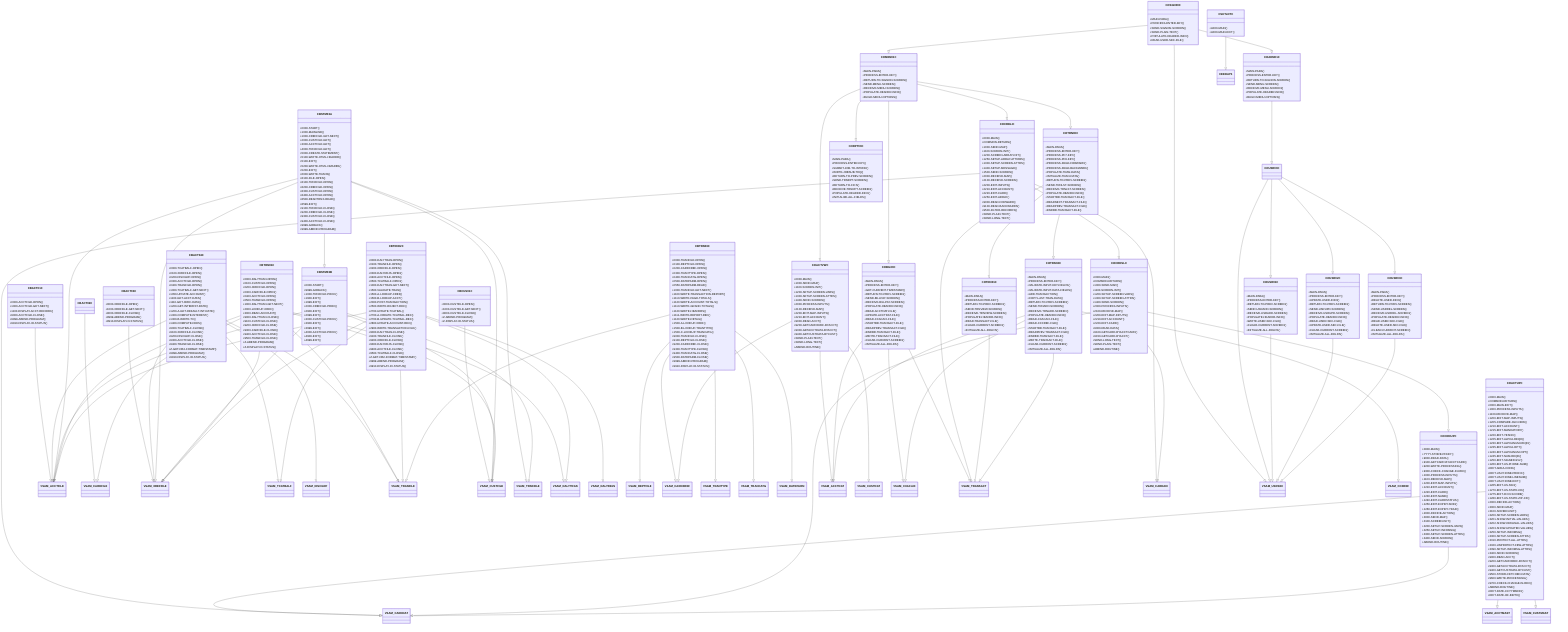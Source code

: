 classDiagram
    COSGN00C --|> COMEN01C
    COSGN00C --|> COADM01C
    COMEN01C --|> COACTVWC
    COMEN01C --|> COCRDLIC
    COMEN01C --|> COTRN00C
    COMEN01C --|> COBIL00C
    COMEN01C --|> CORPT00C
    COADM01C --|> COUSR00C
    COCRDLIC --|> COCRDSLC
    COCRDSLC --|> COCRDUPC
    COTRN00C --|> COTRN01C
    COTRN00C --|> COTRN02C
    COUSR00C --|> COUSR01C
    COUSR00C --|> COUSR02C
    COUSR00C --|> COUSR03C
    CBSTM03A --|> CBSTM03B
    CBACT01C --|> VSAM_ACCTFILE
    CBACT02C --|> VSAM_CARDFILE
    CBACT03C --|> VSAM_XREFFILE
    CBACT04C --|> VSAM_TCATBALF
    CBACT04C --|> VSAM_XREFFILE
    CBACT04C --|> VSAM_DISCGRP
    CBACT04C --|> VSAM_ACCTFILE
    CBACT04C --|> VSAM_TRANFILE
    CBCUS01C --|> VSAM_CUSTFILE
    CBSTM03A --|> VSAM_XREFFILE
    CBSTM03A --|> VSAM_CUSTFILE
    CBSTM03A --|> VSAM_ACCTFILE
    CBSTM03A --|> VSAM_TRNXFILE
    CBSTM03B --|> VSAM_TRNXFILE
    CBSTM03B --|> VSAM_XREFFILE
    CBSTM03B --|> VSAM_CUSTFILE
    CBSTM03B --|> VSAM_ACCTFILE
    CBTRN01C --|> VSAM_DALYTRAN
    CBTRN01C --|> VSAM_CUSTFILE
    CBTRN01C --|> VSAM_XREFFILE
    CBTRN01C --|> VSAM_CARDFILE
    CBTRN01C --|> VSAM_ACCTFILE
    CBTRN01C --|> VSAM_TRANFILE
    CBTRN02C --|> VSAM_DALYTRAN
    CBTRN02C --|> VSAM_TRANFILE
    CBTRN02C --|> VSAM_XREFFILE
    CBTRN02C --|> VSAM_DALYREJS
    CBTRN02C --|> VSAM_ACCTFILE
    CBTRN02C --|> VSAM_TCATBALF
    CBTRN03C --|> VSAM_TRANFILE
    CBTRN03C --|> VSAM_REPTFILE
    CBTRN03C --|> VSAM_CARDXREF
    CBTRN03C --|> VSAM_TRANTYPE
    CBTRN03C --|> VSAM_TRANCATG
    CBTRN03C --|> VSAM_DATEPARM
    COACTUPC --|> VSAM_ACCTMAST
    COACTUPC --|> VSAM_CUSTMAST
    COACTUPC --|> VSAM_CARDDAT
    COACTVWC --|> VSAM_CARDXREF
    COACTVWC --|> VSAM_ACCTDAT
    COACTVWC --|> VSAM_CUSTDAT
    COBIL00C --|> VSAM_ACCTDAT
    COBIL00C --|> VSAM_CXACAIX
    COBIL00C --|> VSAM_TRANSACT
    COCRDLIC --|> VSAM_CARDDAT
    COCRDLIC --|> VSAM_CARDAIX
    COCRDSLC --|> VSAM_CARDDAT
    COCRDSLC --|> VSAM_CARDAIX
    COCRDUPC --|> VSAM_CARDDAT
    COSGN00C --|> VSAM_USRSEC
    COTRN00C --|> VSAM_TRANSACT
    COTRN01C --|> VSAM_TRANSACT
    COTRN02C --|> VSAM_TRANSACT
    COTRN02C --|> VSAM_ACCTDAT
    COTRN02C --|> VSAM_CCXREF
    COTRN02C --|> VSAM_CXACAIX
    COUSR00C --|> VSAM_USRSEC
    COUSR01C --|> VSAM_USRSEC
    COUSR02C --|> VSAM_USRSEC
    COUSR03C --|> VSAM_USRSEC
    CSUTLDTC --|> CEEDAYS
    class CBACT01C["CBACT01C"]{
      +0000-ACCTFILE-OPEN()
      +1000-ACCTFILE-GET-NEXT()
      +1100-DISPLAY-ACCT-RECORD()
      +9000-ACCTFILE-CLOSE()
      +9999-ABEND-PROGRAM()
      +9910-DISPLAY-IO-STATUS()
    }
    class CBACT02C["CBACT02C"]{
    }
    class CBACT03C["CBACT03C"]{
      +0000-XREFFILE-OPEN()
      +1000-XREFFILE-GET-NEXT()
      +9000-XREFFILE-CLOSE()
      +9999-ABEND-PROGRAM()
      +9910-DISPLAY-IO-STATUS()
    }
    class CBACT04C["CBACT04C"]{
      +0000-TCATBALF-OPEN()
      +0100-XREFFILE-OPEN()
      +0200-DISCGRP-OPEN()
      +0300-ACCTFILE-OPEN()
      +0400-TRANFILE-OPEN()
      +1000-TCATBALF-GET-NEXT()
      +1050-UPDATE-ACCOUNT()
      +1100-GET-ACCT-DATA()
      +1110-GET-XREF-DATA()
      +1200-GET-INTEREST-RATE()
      +1200-A-GET-DEFAULT-INT-RATE()
      +1300-COMPUTE-INTEREST()
      +1300-B-WRITE-TX()
      +1400-COMPUTE-FEES()
      +9000-TCATBALF-CLOSE()
      +9100-XREFFILE-CLOSE()
      +9200-DISCGRP-CLOSE()
      +9300-ACCTFILE-CLOSE()
      +9400-TRANFILE-CLOSE()
      +Z-GET-DB2-FORMAT-TIMESTAMP()
      +9999-ABEND-PROGRAM()
      +9910-DISPLAY-IO-STATUS()
    }
    class CBCUS01C["CBCUS01C"]{
      +0000-CUSTFILE-OPEN()
      +1000-CUSTFILE-GET-NEXT()
      +9000-CUSTFILE-CLOSE()
      +Z-ABEND-PROGRAM()
      +Z-DISPLAY-IO-STATUS()
    }
    class CBSTM03A["CBSTM03A"]{
      +0000-START()
      +1000-MAINLINE()
      +1000-XREFFILE-GET-NEXT()
      +2000-CUSTFILE-GET()
      +3000-ACCTFILE-GET()
      +4000-TRNXFILE-GET()
      +5000-CREATE-STATEMENT()
      +5100-WRITE-HTML-HEADER()
      +5100-EXIT()
      +5200-WRITE-HTML-NMADBS()
      +5200-EXIT()
      +6000-WRITE-TRANS()
      +8100-FILE-OPEN()
      +8100-TRNXFILE-OPEN()
      +8200-XREFFILE-OPEN()
      +8300-CUSTFILE-OPEN()
      +8400-ACCTFILE-OPEN()
      +8500-READTRNX-READ()
      +8599-EXIT()
      +9100-TRNXFILE-CLOSE()
      +9200-XREFFILE-CLOSE()
      +9300-CUSTFILE-CLOSE()
      +9400-ACCTFILE-CLOSE()
      +9999-GOBACK()
      +9999-ABEND-PROGRAM()
    }
    class CBSTM03B["CBSTM03B"]{
      +0000-START()
      +9999-GOBACK()
      +1000-TRNXFILE-PROC()
      +1900-EXIT()
      +1999-EXIT()
      +2000-XREFFILE-PROC()
      +2900-EXIT()
      +2999-EXIT()
      +3000-CUSTFILE-PROC()
      +3900-EXIT()
      +3999-EXIT()
      +4000-ACCTFILE-PROC()
      +4900-EXIT()
      +4999-EXIT()
    }
    class CBTRN01C["CBTRN01C"]{
      +0000-DALYTRAN-OPEN()
      +0100-CUSTFILE-OPEN()
      +0200-XREFFILE-OPEN()
      +0300-CARDFILE-OPEN()
      +0400-ACCTFILE-OPEN()
      +0500-TRANFILE-OPEN()
      +1000-DALYTRAN-GET-NEXT()
      +2000-LOOKUP-XREF()
      +3000-READ-ACCOUNT()
      +9000-DALYTRAN-CLOSE()
      +9100-CUSTFILE-CLOSE()
      +9200-XREFFILE-CLOSE()
      +9300-CARDFILE-CLOSE()
      +9400-ACCTFILE-CLOSE()
      +9500-TRANFILE-CLOSE()
      +Z-ABEND-PROGRAM()
      +Z-DISPLAY-IO-STATUS()
    }
    class CBTRN02C["CBTRN02C"]{
      +0000-DALYTRAN-OPEN()
      +0100-TRANFILE-OPEN()
      +0200-XREFFILE-OPEN()
      +0300-DALYREJS-OPEN()
      +0400-ACCTFILE-OPEN()
      +0500-TCATBALF-OPEN()
      +1000-DALYTRAN-GET-NEXT()
      +1500-VALIDATE-TRAN()
      +1500-A-LOOKUP-XREF()
      +1500-B-LOOKUP-ACCT()
      +2000-POST-TRANSACTION()
      +2500-WRITE-REJECT-REC()
      +2700-UPDATE-TCATBAL()
      +2700-A-CREATE-TCATBAL-REC()
      +2700-B-UPDATE-TCATBAL-REC()
      +2800-UPDATE-ACCOUNT-REC()
      +2900-WRITE-TRANSACTION-FILE()
      +9000-DALYTRAN-CLOSE()
      +9100-TRANFILE-CLOSE()
      +9200-XREFFILE-CLOSE()
      +9300-DALYREJS-CLOSE()
      +9400-ACCTFILE-CLOSE()
      +9500-TCATBALF-CLOSE()
      +Z-GET-DB2-FORMAT-TIMESTAMP()
      +9999-ABEND-PROGRAM()
      +9910-DISPLAY-IO-STATUS()
    }
    class CBTRN03C["CBTRN03C"]{
      +0000-TRANFILE-OPEN()
      +0100-REPTFILE-OPEN()
      +0200-CARDXREF-OPEN()
      +0300-TRANTYPE-OPEN()
      +0400-TRANCATG-OPEN()
      +0500-DATEPARM-OPEN()
      +0550-DATEPARM-READ()
      +1000-TRANFILE-GET-NEXT()
      +1100-WRITE-TRANSACTION-REPORT()
      +1110-WRITE-PAGE-TOTALS()
      +1120-WRITE-ACCOUNT-TOTALS()
      +1110-WRITE-GRAND-TOTALS()
      +1120-WRITE-HEADERS()
      +1111-WRITE-REPORT-REC()
      +1120-WRITE-DETAIL()
      +1500-A-LOOKUP-XREF()
      +1500-B-LOOKUP-TRANTYPE()
      +1500-C-LOOKUP-TRANCATG()
      +9000-TRANFILE-CLOSE()
      +9100-REPTFILE-CLOSE()
      +9200-CARDXREF-CLOSE()
      +9300-TRANTYPE-CLOSE()
      +9400-TRANCATG-CLOSE()
      +9500-DATEPARM-CLOSE()
      +9999-ABEND-PROGRAM()
      +9910-DISPLAY-IO-STATUS()
    }
    class COACTUPC["COACTUPC"]{
      +0000-MAIN()
      +COMMON-RETURN()
      +0000-MAIN-EXIT()
      +1000-PROCESS-INPUTS()
      +1100-RECEIVE-MAP()
      +1200-EDIT-MAP-INPUTS()
      +1205-COMPARE-OLD-NEW()
      +1210-EDIT-ACCOUNT()
      +1215-EDIT-MANDATORY()
      +1220-EDIT-YESNO()
      +1225-EDIT-ALPHA-REQD()
      +1230-EDIT-ALPHANUM-REQD()
      +1235-EDIT-ALPHA-OPT()
      +1240-EDIT-ALPHANUM-OPT()
      +1245-EDIT-NUM-REQD()
      +1250-EDIT-SIGNED-9V2()
      +1260-EDIT-US-PHONE-NUM()
      +EDIT-AREA-CODE()
      +EDIT-US-PHONE-PREFIX()
      +EDIT-US-PHONE-LINENUM()
      +EDIT-US-PHONE-EXIT()
      +1265-EDIT-US-SSN()
      +1270-EDIT-US-STATE-CD()
      +1275-EDIT-FICO-SCORE()
      +1280-EDIT-US-STATE-ZIP-CD()
      +2000-DECIDE-ACTION()
      +3000-SEND-MAP()
      +3100-SCREEN-INIT()
      +3200-SETUP-SCREEN-VARS()
      +3201-SHOW-INITIAL-VALUES()
      +3202-SHOW-ORIGINAL-VALUES()
      +3203-SHOW-UPDATED-VALUES()
      +3250-SETUP-INFOMSG()
      +3300-SETUP-SCREEN-ATTRS()
      +3310-PROTECT-ALL-ATTRS()
      +3320-UNPROTECT-FEW-ATTRS()
      +3390-SETUP-INFOMSG-ATTRS()
      +3400-SEND-SCREEN()
      +9000-READ-ACCT()
      +9200-GETCARDXREF-BYACCT()
      +9300-GETACCTDATA-BYACCT()
      +9400-GETCUSTDATA-BYCUST()
      +9500-STORE-FETCHED-DATA()
      +9600-WRITE-PROCESSING()
      +9700-CHECK-CHANGE-IN-REC()
      +ABEND-ROUTINE()
      +EDIT-DATE-CCYYMMDD()
      +EDIT-DATE-OF-BIRTH()
    }
    class COACTVWC["COACTVWC"]{
      +0000-MAIN()
      +1000-SEND-MAP()
      +1100-SCREEN-INIT()
      +1200-SETUP-SCREEN-VARS()
      +1300-SETUP-SCREEN-ATTRS()
      +1400-SEND-SCREEN()
      +2000-PROCESS-INPUTS()
      +2100-RECEIVE-MAP()
      +2200-EDIT-MAP-INPUTS()
      +2210-EDIT-ACCOUNT()
      +9000-READ-ACCT()
      +9200-GETCARDXREF-BYACCT()
      +9300-GETACCTDATA-BYACCT()
      +9400-GETCUSTDATA-BYCUST()
      +SEND-PLAIN-TEXT()
      +SEND-LONG-TEXT()
      +ABEND-ROUTINE()
    }
    class COADM01C["COADM01C"]{
      +MAIN-PARA()
      +PROCESS-ENTER-KEY()
      +RETURN-TO-SIGNON-SCREEN()
      +SEND-MENU-SCREEN()
      +RECEIVE-MENU-SCREEN()
      +POPULATE-HEADER-INFO()
      +BUILD-MENU-OPTIONS()
    }
    class COBIL00C["COBIL00C"]{
      +MAIN-PARA()
      +PROCESS-ENTER-KEY()
      +GET-CURRENT-TIMESTAMP()
      +RETURN-TO-PREV-SCREEN()
      +SEND-BILLPAY-SCREEN()
      +RECEIVE-BILLPAY-SCREEN()
      +POPULATE-HEADER-INFO()
      +READ-ACCTDAT-FILE()
      +UPDATE-ACCTDAT-FILE()
      +READ-CXACAIX-FILE()
      +STARTBR-TRANSACT-FILE()
      +READPREV-TRANSACT-FILE()
      +ENDBR-TRANSACT-FILE()
      +WRITE-TRANSACT-FILE()
      +CLEAR-CURRENT-SCREEN()
      +INITIALIZE-ALL-FIELDS()
    }
    class COCRDLIC["COCRDLIC"]{
      +0000-MAIN()
      +COMMON-RETURN()
      +1000-SEND-MAP()
      +1100-SCREEN-INIT()
      +1200-SCREEN-ARRAY-INIT()
      +1250-SETUP-ARRAY-ATTRIBS()
      +1300-SETUP-SCREEN-ATTRS()
      +1400-SETUP-MESSAGE()
      +1500-SEND-SCREEN()
      +2000-RECEIVE-MAP()
      +2100-RECEIVE-SCREEN()
      +2200-EDIT-INPUTS()
      +2210-EDIT-ACCOUNT()
      +2220-EDIT-CARD()
      +2250-EDIT-ARRAY()
      +9000-READ-FORWARD()
      +9100-READ-BACKWARDS()
      +9500-FILTER-RECORDS()
      +SEND-PLAIN-TEXT()
      +SEND-LONG-TEXT()
    }
    class COCRDSLC["COCRDSLC"]{
      +0000-MAIN()
      +COMMON-RETURN()
      +1000-SEND-MAP()
      +1100-SCREEN-INIT()
      +1200-SETUP-SCREEN-VARS()
      +1300-SETUP-SCREEN-ATTRS()
      +1400-SEND-SCREEN()
      +2000-PROCESS-INPUTS()
      +2100-RECEIVE-MAP()
      +2200-EDIT-MAP-INPUTS()
      +2210-EDIT-ACCOUNT()
      +2220-EDIT-CARD()
      +9000-READ-DATA()
      +9100-GETCARD-BYACCTCARD()
      +9150-GETCARD-BYACCT()
      +SEND-LONG-TEXT()
      +SEND-PLAIN-TEXT()
      +ABEND-ROUTINE()
    }
    class COCRDUPC["COCRDUPC"]{
      +0000-MAIN()
      +YYYY-STORE-PFKEY()
      +9000-READ-DATA()
      +9100-GETCARD-BYACCTCARD()
      +9200-WRITE-PROCESSING()
      +9300-CHECK-CHANGE-IN-REC()
      +1000-PROCESS-INPUTS()
      +1100-RECEIVE-MAP()
      +1200-EDIT-MAP-INPUTS()
      +1210-EDIT-ACCOUNT()
      +1220-EDIT-CARD()
      +1230-EDIT-NAME()
      +1240-EDIT-CARDSTATUS()
      +1250-EDIT-EXPIRY-MON()
      +1260-EDIT-EXPIRY-YEAR()
      +2000-DECIDE-ACTION()
      +3000-SEND-MAP()
      +3100-SCREEN-INIT()
      +3200-SETUP-SCREEN-VARS()
      +3250-SETUP-INFOMSG()
      +3300-SETUP-SCREEN-ATTRS()
      +3400-SEND-SCREEN()
      +ABEND-ROUTINE()
    }
    class COMEN01C["COMEN01C"]{
      +MAIN-PARA()
      +PROCESS-ENTER-KEY()
      +RETURN-TO-SIGNON-SCREEN()
      +SEND-MENU-SCREEN()
      +RECEIVE-MENU-SCREEN()
      +POPULATE-HEADER-INFO()
      +BUILD-MENU-OPTIONS()
    }
    class CORPT00C["CORPT00C"]{
      +MAIN-PARA()
      +PROCESS-ENTER-KEY()
      +SUBMIT-JOB-TO-INTRDR()
      +WIRTE-JOBSUB-TDQ()
      +RETURN-TO-PREV-SCREEN()
      +SEND-TRNRPT-SCREEN()
      +RETURN-TO-CICS()
      +RECEIVE-TRNRPT-SCREEN()
      +POPULATE-HEADER-INFO()
      +INITIALIZE-ALL-FIELDS()
    }
    class COSGN00C["COSGN00C"]{
      +MAIN-PARA()
      +PROCESS-ENTER-KEY()
      +SEND-SIGNON-SCREEN()
      +SEND-PLAIN-TEXT()
      +POPULATE-HEADER-INFO()
      +READ-USER-SEC-FILE()
    }
    class COTRN00C["COTRN00C"]{
      +MAIN-PARA()
      +PROCESS-ENTER-KEY()
      +PROCESS-PF7-KEY()
      +PROCESS-PF8-KEY()
      +PROCESS-PAGE-FORWARD()
      +PROCESS-PAGE-BACKWARD()
      +POPULATE-TRAN-DATA()
      +INITIALIZE-TRAN-DATA()
      +RETURN-TO-PREV-SCREEN()
      +SEND-TRNLST-SCREEN()
      +RECEIVE-TRNLST-SCREEN()
      +POPULATE-HEADER-INFO()
      +STARTBR-TRANSACT-FILE()
      +READNEXT-TRANSACT-FILE()
      +READPREV-TRANSACT-FILE()
      +ENDBR-TRANSACT-FILE()
    }
    class COTRN01C["COTRN01C"]{
      +MAIN-PARA()
      +PROCESS-ENTER-KEY()
      +RETURN-TO-PREV-SCREEN()
      +SEND-TRNVIEW-SCREEN()
      +RECEIVE-TRNVIEW-SCREEN()
      +POPULATE-HEADER-INFO()
      +READ-TRANSACT-FILE()
      +CLEAR-CURRENT-SCREEN()
      +INITIALIZE-ALL-FIELDS()
    }
    class COTRN02C["COTRN02C"]{
      +MAIN-PARA()
      +PROCESS-ENTER-KEY()
      +VALIDATE-INPUT-KEY-FIELDS()
      +VALIDATE-INPUT-DATA-FIELDS()
      +ADD-TRANSACTION()
      +COPY-LAST-TRAN-DATA()
      +RETURN-TO-PREV-SCREEN()
      +SEND-TRNADD-SCREEN()
      +RECEIVE-TRNADD-SCREEN()
      +POPULATE-HEADER-INFO()
      +READ-CXACAIX-FILE()
      +READ-CCXREF-FILE()
      +STARTBR-TRANSACT-FILE()
      +READPREV-TRANSACT-FILE()
      +ENDBR-TRANSACT-FILE()
      +WRITE-TRANSACT-FILE()
      +CLEAR-CURRENT-SCREEN()
      +INITIALIZE-ALL-FIELDS()
    }
    class COUSR00C["COUSR00C"]{
    }
    class COUSR01C["COUSR01C"]{
      +MAIN-PARA()
      +PROCESS-ENTER-KEY()
      +RETURN-TO-PREV-SCREEN()
      +SEND-USRADD-SCREEN()
      +RECEIVE-USRADD-SCREEN()
      +POPULATE-HEADER-INFO()
      +WRITE-USER-SEC-FILE()
      +CLEAR-CURRENT-SCREEN()
      +INITIALIZE-ALL-FIELDS()
    }
    class COUSR02C["COUSR02C"]{
      +MAIN-PARA()
      +PROCESS-ENTER-KEY()
      +UPDATE-USER-INFO()
      +RETURN-TO-PREV-SCREEN()
      +SEND-USRUPD-SCREEN()
      +RECEIVE-USRUPD-SCREEN()
      +POPULATE-HEADER-INFO()
      +READ-USER-SEC-FILE()
      +UPDATE-USER-SEC-FILE()
      +CLEAR-CURRENT-SCREEN()
      +INITIALIZE-ALL-FIELDS()
    }
    class COUSR03C["COUSR03C"]{
      +MAIN-PARA()
      +PROCESS-ENTER-KEY()
      +DELETE-USER-INFO()
      +RETURN-TO-PREV-SCREEN()
      +SEND-USRDEL-SCREEN()
      +RECEIVE-USRDEL-SCREEN()
      +POPULATE-HEADER-INFO()
      +READ-USER-SEC-FILE()
      +DELETE-USER-SEC-FILE()
      +CLEAR-CURRENT-SCREEN()
      +INITIALIZE-ALL-FIELDS()
    }
    class CSUTLDTC["CSUTLDTC"]{
      +A000-MAIN()
      +A000-MAIN-EXIT()
    }
    class CEEDAYS["CEEDAYS"]{
    }
    class VSAM_ACCTFILE["VSAM_ACCTFILE"]{
    }
    class VSAM_CARDFILE["VSAM_CARDFILE"]{
    }
    class VSAM_XREFFILE["VSAM_XREFFILE"]{
    }
    class VSAM_TCATBALF["VSAM_TCATBALF"]{
    }
    class VSAM_TRANFILE["VSAM_TRANFILE"]{
    }
    class VSAM_CUSTFILE["VSAM_CUSTFILE"]{
    }
    class VSAM_TRNXFILE["VSAM_TRNXFILE"]{
    }
    class VSAM_DALYTRAN["VSAM_DALYTRAN"]{
    }
    class VSAM_DALYREJS["VSAM_DALYREJS"]{
    }
    class VSAM_REPTFILE["VSAM_REPTFILE"]{
    }
    class VSAM_CARDXREF["VSAM_CARDXREF"]{
    }
    class VSAM_TRANTYPE["VSAM_TRANTYPE"]{
    }
    class VSAM_TRANCATG["VSAM_TRANCATG"]{
    }
    class VSAM_DATEPARM["VSAM_DATEPARM"]{
    }
    class VSAM_ACCTMAST["VSAM_ACCTMAST"]{
    }
    class VSAM_CUSTMAST["VSAM_CUSTMAST"]{
    }
    class VSAM_CARDDAT["VSAM_CARDDAT"]{
    }
    class VSAM_CARDAIX["VSAM_CARDAIX"]{
    }
    class VSAM_USRSEC["VSAM_USRSEC"]{
    }
    class VSAM_ACCTDAT["VSAM_ACCTDAT"]{
    }
    class VSAM_CUSTDAT["VSAM_CUSTDAT"]{
    }
    class VSAM_CXACAIX["VSAM_CXACAIX"]{
    }
    class VSAM_CCXREF["VSAM_CCXREF"]{
    }